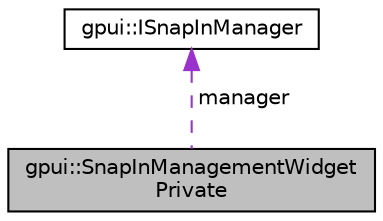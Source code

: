 digraph "gpui::SnapInManagementWidgetPrivate"
{
 // LATEX_PDF_SIZE
  edge [fontname="Helvetica",fontsize="10",labelfontname="Helvetica",labelfontsize="10"];
  node [fontname="Helvetica",fontsize="10",shape=record];
  Node1 [label="gpui::SnapInManagementWidget\lPrivate",height=0.2,width=0.4,color="black", fillcolor="grey75", style="filled", fontcolor="black",tooltip=" "];
  Node2 -> Node1 [dir="back",color="darkorchid3",fontsize="10",style="dashed",label=" manager" ,fontname="Helvetica"];
  Node2 [label="gpui::ISnapInManager",height=0.2,width=0.4,color="black", fillcolor="white", style="filled",URL="$classgpui_1_1_i_snap_in_manager.html",tooltip="class ISnapInManager Manages all the snap-ins in an application."];
}
